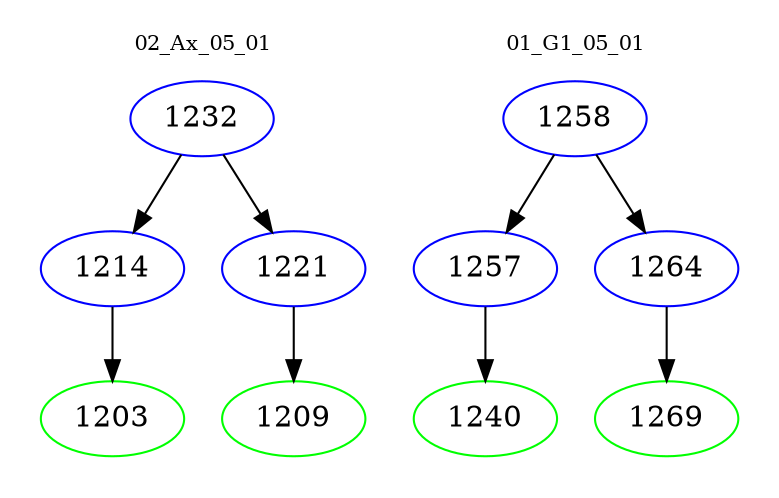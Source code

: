 digraph{
subgraph cluster_0 {
color = white
label = "02_Ax_05_01";
fontsize=10;
T0_1232 [label="1232", color="blue"]
T0_1232 -> T0_1214 [color="black"]
T0_1214 [label="1214", color="blue"]
T0_1214 -> T0_1203 [color="black"]
T0_1203 [label="1203", color="green"]
T0_1232 -> T0_1221 [color="black"]
T0_1221 [label="1221", color="blue"]
T0_1221 -> T0_1209 [color="black"]
T0_1209 [label="1209", color="green"]
}
subgraph cluster_1 {
color = white
label = "01_G1_05_01";
fontsize=10;
T1_1258 [label="1258", color="blue"]
T1_1258 -> T1_1257 [color="black"]
T1_1257 [label="1257", color="blue"]
T1_1257 -> T1_1240 [color="black"]
T1_1240 [label="1240", color="green"]
T1_1258 -> T1_1264 [color="black"]
T1_1264 [label="1264", color="blue"]
T1_1264 -> T1_1269 [color="black"]
T1_1269 [label="1269", color="green"]
}
}
